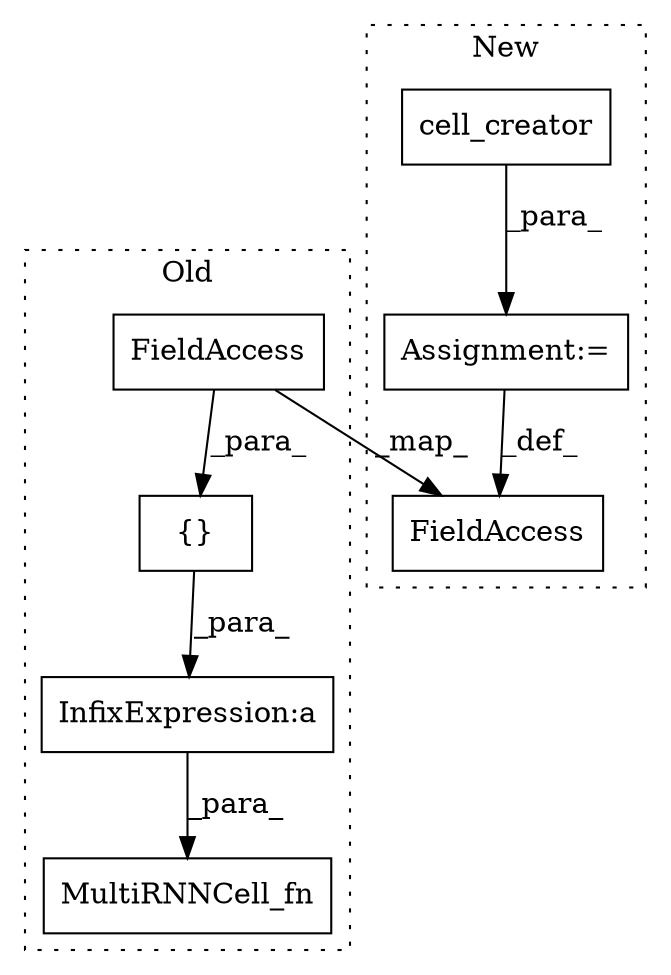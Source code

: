 digraph G {
subgraph cluster0 {
1 [label="MultiRNNCell_fn" a="32" s="57947,57996" l="16,1" shape="box"];
4 [label="InfixExpression:a" a="27" s="57986" l="3" shape="box"];
5 [label="{}" a="4" s="57972,57985" l="1,1" shape="box"];
6 [label="FieldAccess" a="22" s="57973" l="12" shape="box"];
label = "Old";
style="dotted";
}
subgraph cluster1 {
2 [label="cell_creator" a="32" s="57666" l="14" shape="box"];
3 [label="Assignment:=" a="7" s="57665" l="1" shape="box"];
7 [label="FieldAccess" a="22" s="57653" l="12" shape="box"];
label = "New";
style="dotted";
}
2 -> 3 [label="_para_"];
3 -> 7 [label="_def_"];
4 -> 1 [label="_para_"];
5 -> 4 [label="_para_"];
6 -> 5 [label="_para_"];
6 -> 7 [label="_map_"];
}